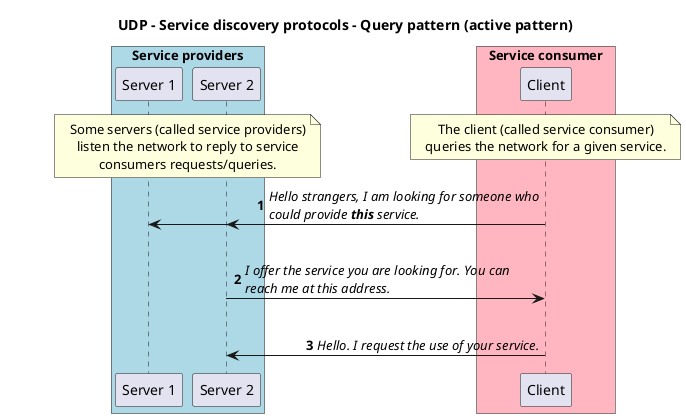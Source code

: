 @startuml udp-service-discovery-protocols-query-pattern
skinparam boxPadding 100
skinparam maxMessageSize 300
skinparam noteTextAlignment center
skinparam sequenceMessageAlign direction
skinparam wrapWidth 250
autonumber

!pragma teoz true

title "UDP - Service discovery protocols - Query pattern (active pattern)"

box "Service providers" #LightBlue
  participant "Server 1" as server1
  participant "Server 2" as server2
end box

box "Service consumer" #LightPink
  participant "Client" as client
end box

note over server1, server2
Some servers (called service providers) listen the network to reply to service consumers requests/queries.
end note

/ note over client
The client (called service consumer) queries the network for a given service.
end note

client -> server1: <i>Hello strangers, I am looking for someone who could provide <b>this</b> service.</i>
autonumber stop
& client -> server2
autonumber resume

|||

server2 -> client: <i>I offer the service you are looking for. You can reach me at this address.</i>

|||

client -> server2: <i>Hello. I request the use of your service.</i>
@enduml
